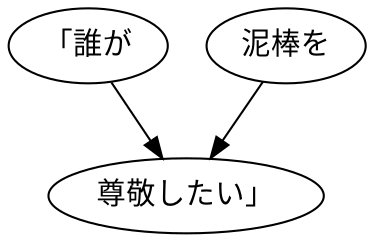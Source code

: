 digraph graph6260 {
	node0 [label="「誰が"];
	node1 [label="泥棒を"];
	node2 [label="尊敬したい」"];
	node0 -> node2;
	node1 -> node2;
}
